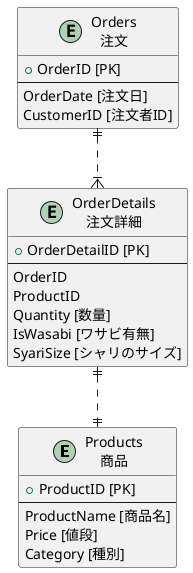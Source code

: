 @startuml tables
entity products as "Products\n商品" {
  + ProductID [PK]
  --
  ProductName [商品名]
  Price [値段]
  Category [種別]
}

entity orderdetails as "OrderDetails\n注文詳細" {
  + OrderDetailID [PK]
  --
  OrderID 
  ProductID 
  Quantity [数量]
  IsWasabi [ワサビ有無]
  SyariSize [シャリのサイズ]
}

entity orders as "Orders\n注文" {
  + OrderID [PK]
  --
  OrderDate [注文日]
  CustomerID [注文者ID]
}

orders ||..|{ orderdetails
orderdetails ||..|| products

@enduml